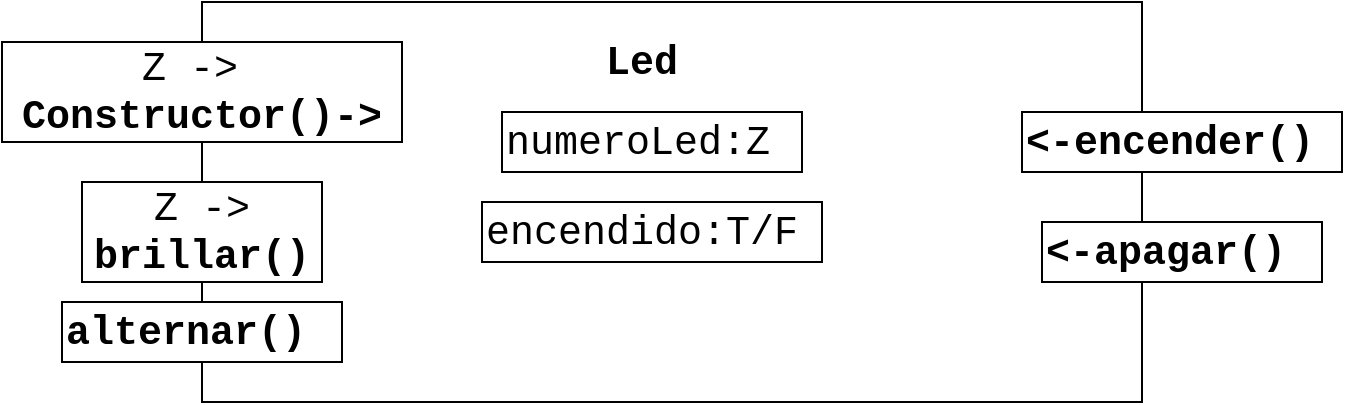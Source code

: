 <mxfile version="15.3.2" type="device"><diagram id="iMuqDjCh5UW8P87wLQw0" name="Page-1"><mxGraphModel dx="1422" dy="705" grid="1" gridSize="10" guides="1" tooltips="1" connect="1" arrows="1" fold="1" page="1" pageScale="1" pageWidth="827" pageHeight="1169" math="0" shadow="0"><root><mxCell id="0"/><mxCell id="1" parent="0"/><mxCell id="uDBnOTo71Hsdp-kCpITh-1" value="" style="rounded=0;whiteSpace=wrap;html=1;" parent="1" vertex="1"><mxGeometry x="150" y="70" width="470" height="200" as="geometry"/></mxCell><mxCell id="uDBnOTo71Hsdp-kCpITh-2" value="Led" style="text;html=1;strokeColor=none;fillColor=none;align=center;verticalAlign=middle;whiteSpace=wrap;rounded=0;fontStyle=1;fontFamily=Courier New;fontSize=20;" parent="1" vertex="1"><mxGeometry x="290" y="90" width="160" height="20" as="geometry"/></mxCell><mxCell id="uDBnOTo71Hsdp-kCpITh-3" value="Z -&amp;gt;&amp;nbsp;&lt;br&gt;&lt;b&gt;Constructor()-&amp;gt;&lt;/b&gt;" style="rounded=0;whiteSpace=wrap;html=1;fontFamily=Courier New;fontSize=20;align=center;fontStyle=0;autosize=1;" parent="1" vertex="1"><mxGeometry x="50" y="90" width="200" height="50" as="geometry"/></mxCell><mxCell id="uDBnOTo71Hsdp-kCpITh-4" value="&lt;b&gt;&amp;lt;-encender()&lt;/b&gt;" style="rounded=0;whiteSpace=wrap;html=1;fontFamily=Courier New;fontSize=20;align=left;fontStyle=0;autosize=1;" parent="1" vertex="1"><mxGeometry x="560" y="125" width="160" height="30" as="geometry"/></mxCell><mxCell id="uDBnOTo71Hsdp-kCpITh-5" value="&lt;div&gt;&lt;span&gt;Z -&amp;gt;&lt;/span&gt;&lt;/div&gt;&lt;b&gt;brillar()&lt;/b&gt;" style="rounded=0;whiteSpace=wrap;html=1;fontFamily=Courier New;fontSize=20;align=center;fontStyle=0;autosize=1;" parent="1" vertex="1"><mxGeometry x="90" y="160" width="120" height="50" as="geometry"/></mxCell><mxCell id="uDBnOTo71Hsdp-kCpITh-6" value="numeroLed:Z" style="rounded=0;whiteSpace=wrap;html=1;fontFamily=Courier New;fontSize=20;align=left;fontStyle=0;autosize=1;" parent="1" vertex="1"><mxGeometry x="300" y="125" width="150" height="30" as="geometry"/></mxCell><mxCell id="uDBnOTo71Hsdp-kCpITh-7" value="encendido:T/F" style="rounded=0;whiteSpace=wrap;html=1;fontFamily=Courier New;fontSize=20;align=left;fontStyle=0;autosize=1;" parent="1" vertex="1"><mxGeometry x="290" y="170" width="170" height="30" as="geometry"/></mxCell><mxCell id="uDBnOTo71Hsdp-kCpITh-9" value="&lt;b&gt;&amp;lt;-apagar()&lt;/b&gt;" style="rounded=0;whiteSpace=wrap;html=1;fontFamily=Courier New;fontSize=20;align=left;fontStyle=0;autosize=1;" parent="1" vertex="1"><mxGeometry x="570" y="180" width="140" height="30" as="geometry"/></mxCell><mxCell id="uDBnOTo71Hsdp-kCpITh-10" value="&lt;b&gt;alternar()&lt;/b&gt;" style="rounded=0;whiteSpace=wrap;html=1;fontFamily=Courier New;fontSize=20;align=left;fontStyle=0;autosize=1;" parent="1" vertex="1"><mxGeometry x="80" y="220" width="140" height="30" as="geometry"/></mxCell></root></mxGraphModel></diagram></mxfile>
